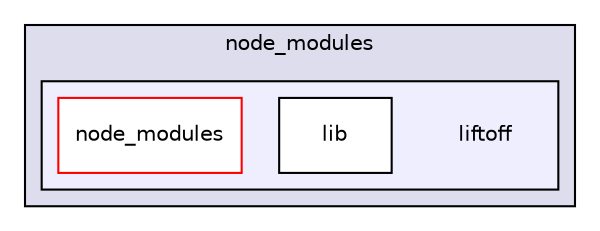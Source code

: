 digraph "gulp-src/node_modules/gulp/node_modules/liftoff" {
  compound=true
  node [ fontsize="10", fontname="Helvetica"];
  edge [ labelfontsize="10", labelfontname="Helvetica"];
  subgraph clusterdir_826188f3bbde588cc1b964b52c7e8781 {
    graph [ bgcolor="#ddddee", pencolor="black", label="node_modules" fontname="Helvetica", fontsize="10", URL="dir_826188f3bbde588cc1b964b52c7e8781.html"]
  subgraph clusterdir_717905efdc13599b3317b25fe32a4c4c {
    graph [ bgcolor="#eeeeff", pencolor="black", label="" URL="dir_717905efdc13599b3317b25fe32a4c4c.html"];
    dir_717905efdc13599b3317b25fe32a4c4c [shape=plaintext label="liftoff"];
    dir_364835b326660906d4fb1faa4a59abcd [shape=box label="lib" color="black" fillcolor="white" style="filled" URL="dir_364835b326660906d4fb1faa4a59abcd.html"];
    dir_d35284238081c6528dc0689dc34e890d [shape=box label="node_modules" color="red" fillcolor="white" style="filled" URL="dir_d35284238081c6528dc0689dc34e890d.html"];
  }
  }
}
